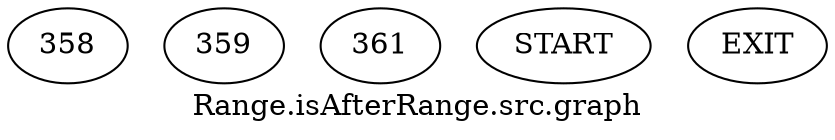 /* --------------------------------------------------- */
/* Generated by Dr. Garbage Control Flow Graph Factory */
/* http://www.drgarbage.com                            */
/* Version: 4.5.0.201508311741                         */
/* Retrieved on: 2020-01-06 15:14:50.366               */
/* --------------------------------------------------- */
digraph "Range.isAfterRange.src.graph" {
 graph [label="Range.isAfterRange.src.graph"];
 2 [label="358" ]
 3 [label="359" ]
 4 [label="361" ]
 5 [label="START" ]
 6 [label="EXIT" ]
 5  2
 2  3
 2  4
 3  6
 4  6
}
